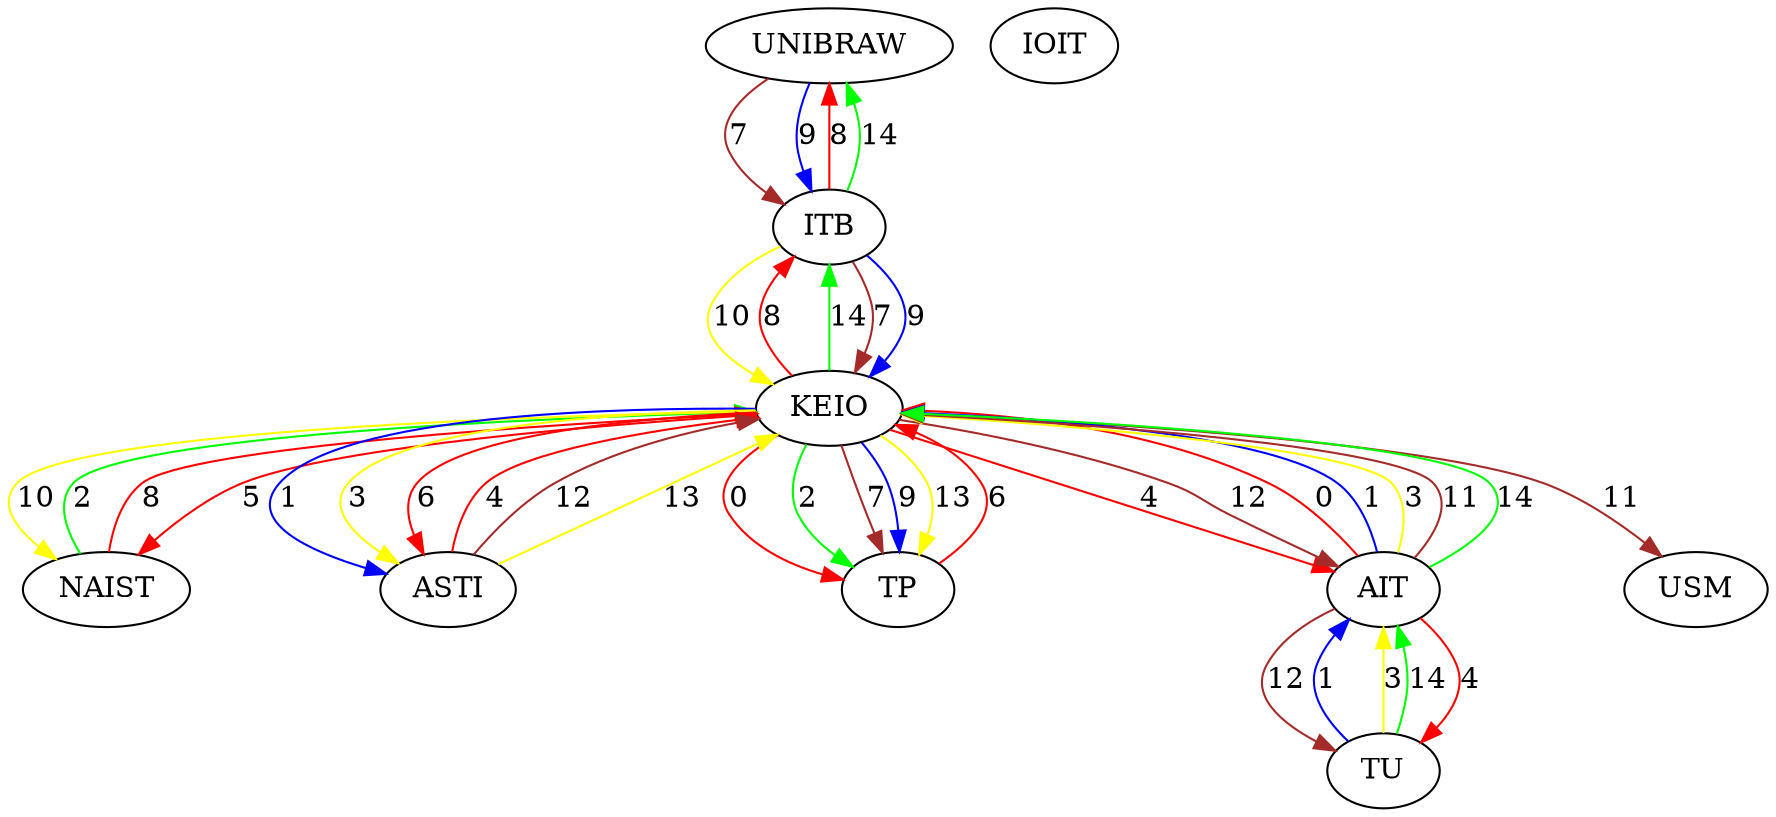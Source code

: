 digraph  {
0 [Internal=1, label=UNIBRAW];
1 [Internal=1, label=NAIST];
2 [Internal=1, label=KEIO];
3 [Internal=1, label=IOIT];
4 [Internal=1, label=ASTI];
5 [Internal=1, label=TU];
6 [Internal=1, label=AIT];
7 [Internal=1, label=ITB];
8 [Internal=1, label=TP];
9 [Internal=1, label=USM];
0 -> 7  [color=brown, key=0, label=7];
0 -> 7  [color=blue, key=1, label=9];
1 -> 2  [color=green, key=0, label=2];
1 -> 2  [color=red, key=1, label=8];
2 -> 1  [color=red, key=0, label=5];
2 -> 1  [color=yellow, key=1, label=10];
2 -> 4  [color=blue, key=0, label=1];
2 -> 4  [color=yellow, key=1, label=3];
2 -> 4  [color=red, key=2, label=6];
2 -> 6  [color=red, key=0, label=4];
2 -> 6  [color=brown, key=1, label=12];
2 -> 7  [color=red, key=0, label=8];
2 -> 7  [color=green, key=1, label=14];
2 -> 8  [color=red, key=0, label=0];
2 -> 8  [color=green, key=1, label=2];
2 -> 8  [color=brown, key=2, label=7];
2 -> 8  [color=blue, key=3, label=9];
2 -> 8  [color=yellow, key=4, label=13];
2 -> 9  [color=brown, key=0, label=11];
4 -> 2  [color=red, key=0, label=4];
4 -> 2  [color=brown, key=1, label=12];
4 -> 2  [color=yellow, key=2, label=13];
5 -> 6  [color=blue, key=0, label=1];
5 -> 6  [color=yellow, key=1, label=3];
5 -> 6  [color=green, key=2, label=14];
6 -> 2  [color=red, key=0, label=0];
6 -> 2  [color=blue, key=1, label=1];
6 -> 2  [color=yellow, key=2, label=3];
6 -> 2  [color=brown, key=3, label=11];
6 -> 2  [color=green, key=4, label=14];
6 -> 5  [color=red, key=0, label=4];
6 -> 5  [color=brown, key=1, label=12];
7 -> 0  [color=red, key=0, label=8];
7 -> 0  [color=green, key=1, label=14];
7 -> 2  [color=brown, key=0, label=7];
7 -> 2  [color=blue, key=1, label=9];
7 -> 2  [color=yellow, key=2, label=10];
8 -> 2  [color=red, key=0, label=6];
}
